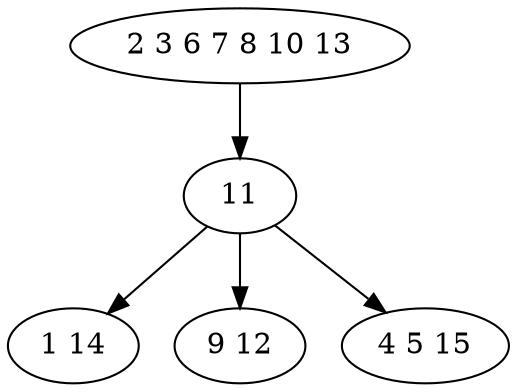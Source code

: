 digraph true_tree {
	"0" -> "1"
	"1" -> "2"
	"1" -> "3"
	"1" -> "4"
	"0" [label="2 3 6 7 8 10 13"];
	"1" [label="11"];
	"2" [label="1 14"];
	"3" [label="9 12"];
	"4" [label="4 5 15"];
}
